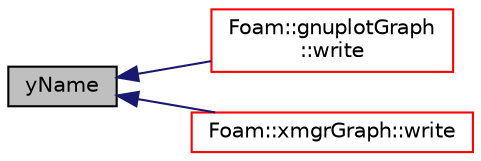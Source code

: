 digraph "yName"
{
  bgcolor="transparent";
  edge [fontname="Helvetica",fontsize="10",labelfontname="Helvetica",labelfontsize="10"];
  node [fontname="Helvetica",fontsize="10",shape=record];
  rankdir="LR";
  Node1 [label="yName",height=0.2,width=0.4,color="black", fillcolor="grey75", style="filled", fontcolor="black"];
  Node1 -> Node2 [dir="back",color="midnightblue",fontsize="10",style="solid",fontname="Helvetica"];
  Node2 [label="Foam::gnuplotGraph\l::write",height=0.2,width=0.4,color="red",URL="$a00951.html#ab88e57639fbd935e7ca4d747f4a612c5",tooltip="Write graph in appropriate format. "];
  Node1 -> Node3 [dir="back",color="midnightblue",fontsize="10",style="solid",fontname="Helvetica"];
  Node3 [label="Foam::xmgrGraph::write",height=0.2,width=0.4,color="red",URL="$a03007.html#ab88e57639fbd935e7ca4d747f4a612c5",tooltip="Write graph in appropriate format. "];
}
